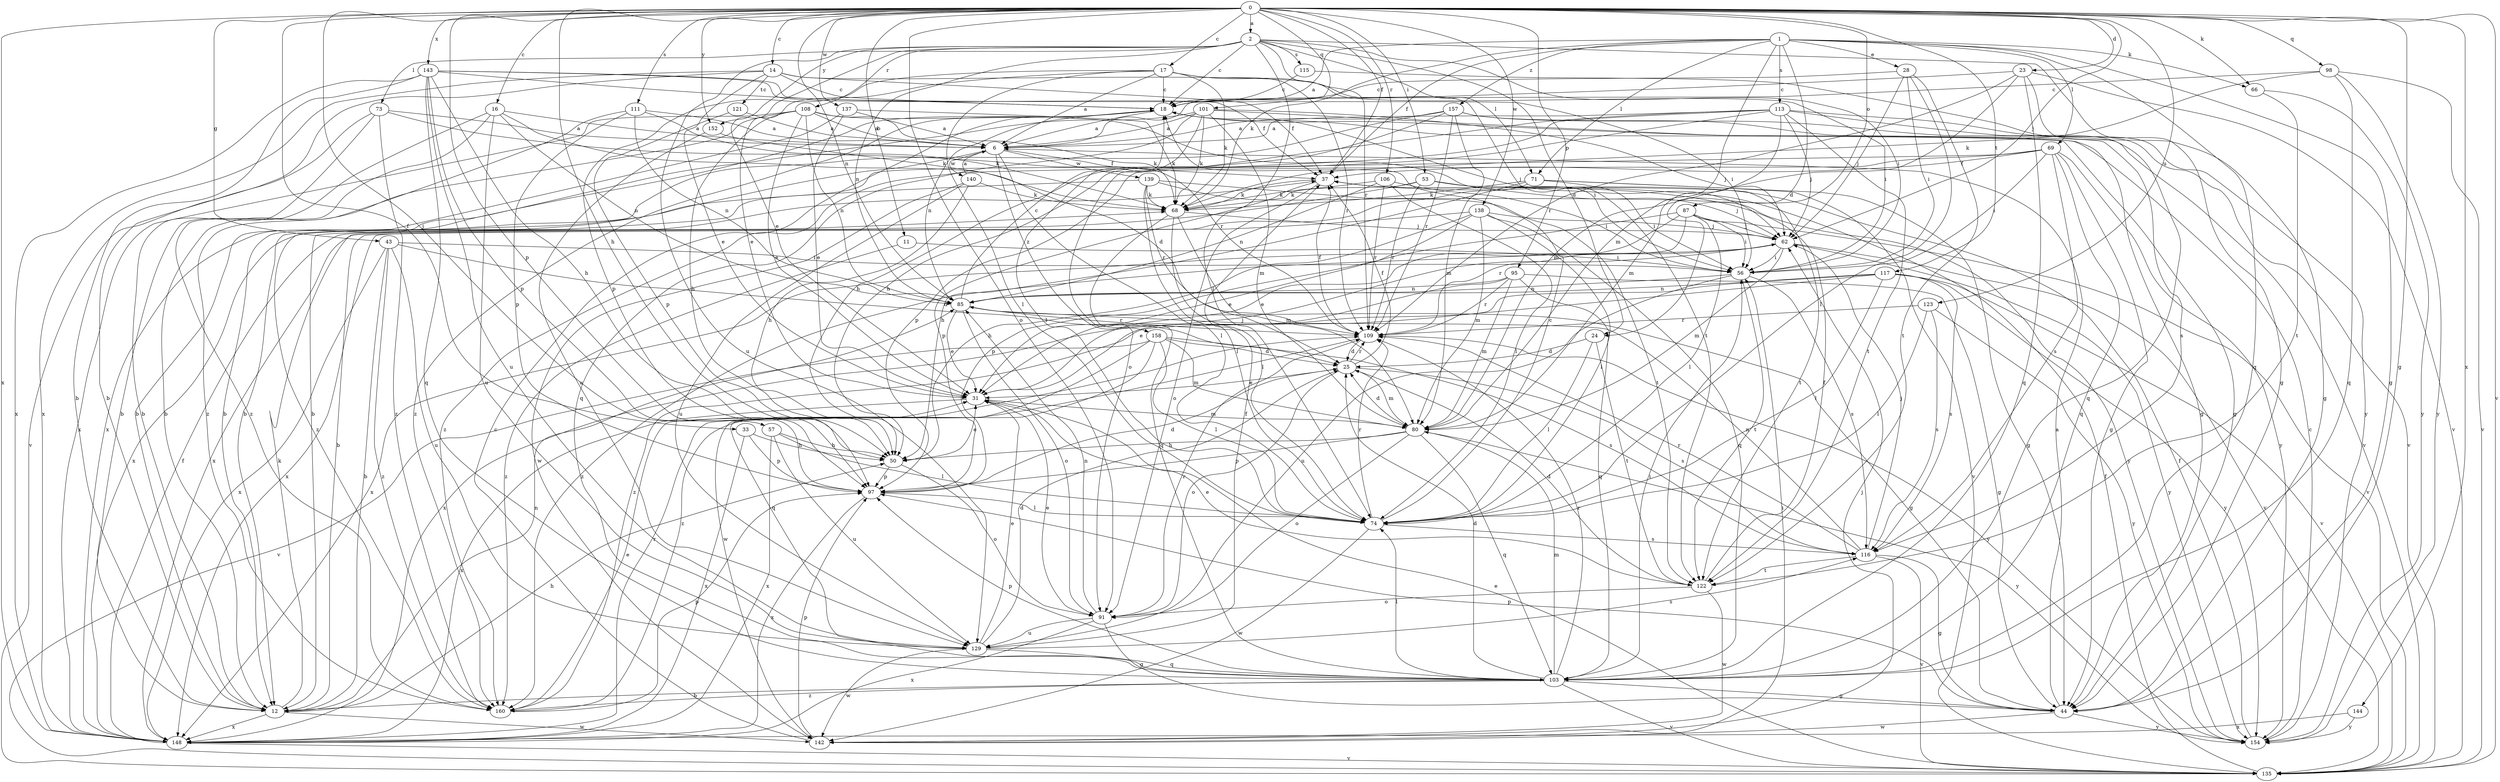 strict digraph  {
0;
1;
2;
6;
11;
12;
14;
16;
17;
18;
23;
24;
25;
28;
31;
33;
37;
43;
44;
50;
53;
56;
57;
62;
66;
68;
69;
71;
73;
74;
80;
85;
87;
91;
95;
97;
98;
101;
103;
106;
108;
109;
111;
113;
115;
116;
117;
121;
122;
123;
129;
135;
137;
138;
139;
140;
142;
143;
144;
148;
152;
154;
157;
158;
160;
0 -> 2  [label=a];
0 -> 11  [label=b];
0 -> 14  [label=c];
0 -> 16  [label=c];
0 -> 17  [label=c];
0 -> 23  [label=d];
0 -> 33  [label=f];
0 -> 37  [label=f];
0 -> 43  [label=g];
0 -> 44  [label=g];
0 -> 50  [label=h];
0 -> 53  [label=i];
0 -> 57  [label=j];
0 -> 62  [label=j];
0 -> 66  [label=k];
0 -> 85  [label=n];
0 -> 87  [label=o];
0 -> 91  [label=o];
0 -> 95  [label=p];
0 -> 97  [label=p];
0 -> 98  [label=q];
0 -> 101  [label=q];
0 -> 106  [label=r];
0 -> 111  [label=s];
0 -> 117  [label=t];
0 -> 123  [label=u];
0 -> 135  [label=v];
0 -> 137  [label=w];
0 -> 138  [label=w];
0 -> 143  [label=x];
0 -> 144  [label=x];
0 -> 148  [label=x];
0 -> 152  [label=y];
1 -> 6  [label=a];
1 -> 24  [label=d];
1 -> 28  [label=e];
1 -> 37  [label=f];
1 -> 44  [label=g];
1 -> 66  [label=k];
1 -> 68  [label=k];
1 -> 69  [label=l];
1 -> 71  [label=l];
1 -> 80  [label=m];
1 -> 103  [label=q];
1 -> 113  [label=s];
1 -> 157  [label=z];
2 -> 18  [label=c];
2 -> 24  [label=d];
2 -> 31  [label=e];
2 -> 44  [label=g];
2 -> 56  [label=i];
2 -> 71  [label=l];
2 -> 73  [label=l];
2 -> 74  [label=l];
2 -> 85  [label=n];
2 -> 108  [label=r];
2 -> 109  [label=r];
2 -> 115  [label=s];
2 -> 129  [label=u];
2 -> 152  [label=y];
6 -> 37  [label=f];
6 -> 74  [label=l];
6 -> 139  [label=w];
6 -> 140  [label=w];
6 -> 158  [label=z];
6 -> 160  [label=z];
11 -> 56  [label=i];
11 -> 160  [label=z];
12 -> 50  [label=h];
12 -> 68  [label=k];
12 -> 85  [label=n];
12 -> 142  [label=w];
12 -> 148  [label=x];
14 -> 12  [label=b];
14 -> 18  [label=c];
14 -> 31  [label=e];
14 -> 37  [label=f];
14 -> 56  [label=i];
14 -> 121  [label=t];
14 -> 148  [label=x];
16 -> 6  [label=a];
16 -> 12  [label=b];
16 -> 25  [label=d];
16 -> 85  [label=n];
16 -> 129  [label=u];
16 -> 160  [label=z];
17 -> 6  [label=a];
17 -> 18  [label=c];
17 -> 31  [label=e];
17 -> 68  [label=k];
17 -> 74  [label=l];
17 -> 97  [label=p];
17 -> 109  [label=r];
17 -> 122  [label=t];
18 -> 6  [label=a];
18 -> 12  [label=b];
18 -> 44  [label=g];
18 -> 62  [label=j];
18 -> 85  [label=n];
18 -> 160  [label=z];
23 -> 18  [label=c];
23 -> 44  [label=g];
23 -> 80  [label=m];
23 -> 103  [label=q];
23 -> 109  [label=r];
23 -> 135  [label=v];
24 -> 25  [label=d];
24 -> 74  [label=l];
24 -> 122  [label=t];
25 -> 31  [label=e];
25 -> 37  [label=f];
25 -> 80  [label=m];
25 -> 91  [label=o];
25 -> 109  [label=r];
25 -> 116  [label=s];
28 -> 18  [label=c];
28 -> 56  [label=i];
28 -> 62  [label=j];
28 -> 74  [label=l];
28 -> 122  [label=t];
31 -> 62  [label=j];
31 -> 80  [label=m];
31 -> 148  [label=x];
33 -> 50  [label=h];
33 -> 97  [label=p];
33 -> 148  [label=x];
37 -> 68  [label=k];
37 -> 91  [label=o];
37 -> 97  [label=p];
43 -> 12  [label=b];
43 -> 25  [label=d];
43 -> 56  [label=i];
43 -> 129  [label=u];
43 -> 148  [label=x];
43 -> 160  [label=z];
44 -> 6  [label=a];
44 -> 97  [label=p];
44 -> 142  [label=w];
44 -> 154  [label=y];
50 -> 31  [label=e];
50 -> 91  [label=o];
50 -> 97  [label=p];
53 -> 62  [label=j];
53 -> 68  [label=k];
53 -> 109  [label=r];
53 -> 122  [label=t];
53 -> 148  [label=x];
56 -> 85  [label=n];
56 -> 116  [label=s];
56 -> 122  [label=t];
56 -> 129  [label=u];
57 -> 50  [label=h];
57 -> 74  [label=l];
57 -> 129  [label=u];
57 -> 148  [label=x];
62 -> 56  [label=i];
62 -> 80  [label=m];
62 -> 135  [label=v];
62 -> 148  [label=x];
62 -> 154  [label=y];
62 -> 160  [label=z];
66 -> 122  [label=t];
66 -> 154  [label=y];
68 -> 62  [label=j];
68 -> 74  [label=l];
68 -> 80  [label=m];
68 -> 103  [label=q];
69 -> 37  [label=f];
69 -> 44  [label=g];
69 -> 56  [label=i];
69 -> 97  [label=p];
69 -> 103  [label=q];
69 -> 116  [label=s];
69 -> 154  [label=y];
69 -> 160  [label=z];
71 -> 12  [label=b];
71 -> 44  [label=g];
71 -> 50  [label=h];
71 -> 56  [label=i];
71 -> 68  [label=k];
71 -> 135  [label=v];
73 -> 6  [label=a];
73 -> 12  [label=b];
73 -> 109  [label=r];
73 -> 135  [label=v];
73 -> 160  [label=z];
74 -> 18  [label=c];
74 -> 109  [label=r];
74 -> 116  [label=s];
74 -> 142  [label=w];
80 -> 25  [label=d];
80 -> 50  [label=h];
80 -> 91  [label=o];
80 -> 97  [label=p];
80 -> 103  [label=q];
80 -> 154  [label=y];
85 -> 18  [label=c];
85 -> 31  [label=e];
85 -> 44  [label=g];
85 -> 91  [label=o];
85 -> 109  [label=r];
87 -> 31  [label=e];
87 -> 56  [label=i];
87 -> 62  [label=j];
87 -> 74  [label=l];
87 -> 97  [label=p];
87 -> 109  [label=r];
87 -> 135  [label=v];
91 -> 31  [label=e];
91 -> 44  [label=g];
91 -> 85  [label=n];
91 -> 109  [label=r];
91 -> 129  [label=u];
91 -> 148  [label=x];
95 -> 31  [label=e];
95 -> 44  [label=g];
95 -> 80  [label=m];
95 -> 85  [label=n];
95 -> 103  [label=q];
95 -> 109  [label=r];
97 -> 25  [label=d];
97 -> 74  [label=l];
97 -> 148  [label=x];
98 -> 18  [label=c];
98 -> 68  [label=k];
98 -> 103  [label=q];
98 -> 135  [label=v];
98 -> 154  [label=y];
101 -> 6  [label=a];
101 -> 44  [label=g];
101 -> 62  [label=j];
101 -> 68  [label=k];
101 -> 74  [label=l];
101 -> 80  [label=m];
101 -> 103  [label=q];
101 -> 148  [label=x];
103 -> 12  [label=b];
103 -> 25  [label=d];
103 -> 44  [label=g];
103 -> 56  [label=i];
103 -> 74  [label=l];
103 -> 80  [label=m];
103 -> 97  [label=p];
103 -> 109  [label=r];
103 -> 135  [label=v];
103 -> 160  [label=z];
106 -> 56  [label=i];
106 -> 68  [label=k];
106 -> 74  [label=l];
106 -> 85  [label=n];
106 -> 109  [label=r];
108 -> 6  [label=a];
108 -> 12  [label=b];
108 -> 31  [label=e];
108 -> 50  [label=h];
108 -> 56  [label=i];
108 -> 68  [label=k];
108 -> 85  [label=n];
108 -> 148  [label=x];
109 -> 25  [label=d];
109 -> 37  [label=f];
109 -> 154  [label=y];
109 -> 160  [label=z];
111 -> 6  [label=a];
111 -> 68  [label=k];
111 -> 85  [label=n];
111 -> 97  [label=p];
111 -> 160  [label=z];
113 -> 6  [label=a];
113 -> 12  [label=b];
113 -> 50  [label=h];
113 -> 62  [label=j];
113 -> 80  [label=m];
113 -> 91  [label=o];
113 -> 103  [label=q];
113 -> 122  [label=t];
113 -> 135  [label=v];
115 -> 18  [label=c];
115 -> 154  [label=y];
116 -> 44  [label=g];
116 -> 62  [label=j];
116 -> 85  [label=n];
116 -> 109  [label=r];
116 -> 122  [label=t];
116 -> 135  [label=v];
117 -> 74  [label=l];
117 -> 85  [label=n];
117 -> 116  [label=s];
117 -> 135  [label=v];
117 -> 148  [label=x];
117 -> 154  [label=y];
117 -> 160  [label=z];
121 -> 6  [label=a];
121 -> 97  [label=p];
122 -> 25  [label=d];
122 -> 31  [label=e];
122 -> 37  [label=f];
122 -> 91  [label=o];
122 -> 142  [label=w];
123 -> 74  [label=l];
123 -> 109  [label=r];
123 -> 116  [label=s];
123 -> 154  [label=y];
129 -> 25  [label=d];
129 -> 31  [label=e];
129 -> 37  [label=f];
129 -> 103  [label=q];
129 -> 116  [label=s];
129 -> 142  [label=w];
135 -> 31  [label=e];
135 -> 37  [label=f];
137 -> 6  [label=a];
137 -> 12  [label=b];
137 -> 31  [label=e];
137 -> 68  [label=k];
138 -> 31  [label=e];
138 -> 50  [label=h];
138 -> 62  [label=j];
138 -> 74  [label=l];
138 -> 80  [label=m];
138 -> 103  [label=q];
138 -> 148  [label=x];
139 -> 68  [label=k];
139 -> 74  [label=l];
139 -> 109  [label=r];
139 -> 122  [label=t];
139 -> 148  [label=x];
139 -> 154  [label=y];
140 -> 6  [label=a];
140 -> 50  [label=h];
140 -> 68  [label=k];
140 -> 129  [label=u];
140 -> 142  [label=w];
142 -> 18  [label=c];
142 -> 56  [label=i];
142 -> 62  [label=j];
142 -> 97  [label=p];
143 -> 12  [label=b];
143 -> 18  [label=c];
143 -> 37  [label=f];
143 -> 50  [label=h];
143 -> 56  [label=i];
143 -> 97  [label=p];
143 -> 103  [label=q];
143 -> 129  [label=u];
143 -> 148  [label=x];
144 -> 148  [label=x];
144 -> 154  [label=y];
148 -> 37  [label=f];
148 -> 109  [label=r];
148 -> 135  [label=v];
152 -> 68  [label=k];
152 -> 129  [label=u];
154 -> 18  [label=c];
154 -> 37  [label=f];
157 -> 6  [label=a];
157 -> 12  [label=b];
157 -> 50  [label=h];
157 -> 80  [label=m];
157 -> 109  [label=r];
157 -> 116  [label=s];
157 -> 135  [label=v];
158 -> 25  [label=d];
158 -> 74  [label=l];
158 -> 80  [label=m];
158 -> 103  [label=q];
158 -> 116  [label=s];
158 -> 135  [label=v];
158 -> 142  [label=w];
160 -> 31  [label=e];
160 -> 97  [label=p];
}
